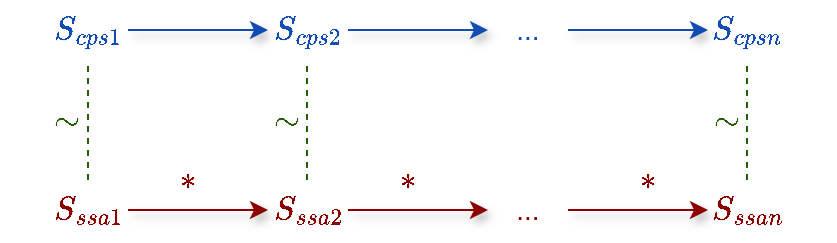 <mxfile version="21.5.2" type="github">
  <diagram name="第 1 页" id="ue9a35BSr0YPDDQFmYLG">
    <mxGraphModel dx="1052" dy="642" grid="1" gridSize="10" guides="1" tooltips="1" connect="1" arrows="1" fold="1" page="1" pageScale="1" pageWidth="827" pageHeight="1169" math="1" shadow="0">
      <root>
        <mxCell id="0" />
        <mxCell id="1" parent="0" />
        <mxCell id="DjB0LLJIEOoe7MBfoNfe-7" value="" style="edgeStyle=orthogonalEdgeStyle;rounded=0;orthogonalLoop=1;jettySize=auto;html=1;strokeColor=#124DB3;shadow=1;" parent="1" source="DjB0LLJIEOoe7MBfoNfe-1" target="DjB0LLJIEOoe7MBfoNfe-6" edge="1">
          <mxGeometry relative="1" as="geometry" />
        </mxCell>
        <mxCell id="DjB0LLJIEOoe7MBfoNfe-1" value="$$S_{cps1}$$" style="text;html=1;strokeColor=none;fillColor=none;align=center;verticalAlign=middle;whiteSpace=wrap;rounded=0;fontSize=14;fontColor=#124DB3;" parent="1" vertex="1">
          <mxGeometry x="180" y="140" width="40" height="30" as="geometry" />
        </mxCell>
        <mxCell id="DjB0LLJIEOoe7MBfoNfe-9" value="" style="edgeStyle=orthogonalEdgeStyle;rounded=0;orthogonalLoop=1;jettySize=auto;html=1;fontColor=#8C0000;strokeColor=#8C0000;shadow=1;" parent="1" source="DjB0LLJIEOoe7MBfoNfe-2" target="DjB0LLJIEOoe7MBfoNfe-8" edge="1">
          <mxGeometry relative="1" as="geometry" />
        </mxCell>
        <mxCell id="DjB0LLJIEOoe7MBfoNfe-2" value="$$S_{ssa1}$$" style="text;html=1;strokeColor=none;fillColor=none;align=center;verticalAlign=middle;whiteSpace=wrap;rounded=0;fontSize=14;fontColor=#8C0000;" parent="1" vertex="1">
          <mxGeometry x="180" y="230" width="40" height="30" as="geometry" />
        </mxCell>
        <mxCell id="DjB0LLJIEOoe7MBfoNfe-4" value="" style="endArrow=none;html=1;rounded=0;dashed=1;strokeColor=#275E08;" parent="1" source="DjB0LLJIEOoe7MBfoNfe-2" target="DjB0LLJIEOoe7MBfoNfe-1" edge="1">
          <mxGeometry width="50" height="50" relative="1" as="geometry">
            <mxPoint x="390" y="360" as="sourcePoint" />
            <mxPoint x="440" y="310" as="targetPoint" />
          </mxGeometry>
        </mxCell>
        <mxCell id="DjB0LLJIEOoe7MBfoNfe-5" value="$$\sim$$" style="text;html=1;strokeColor=none;fillColor=none;align=center;verticalAlign=middle;whiteSpace=wrap;rounded=0;fontSize=14;fontStyle=1;fontColor=#275E08;" parent="1" vertex="1">
          <mxGeometry x="170" y="190" width="40" height="20" as="geometry" />
        </mxCell>
        <mxCell id="DjB0LLJIEOoe7MBfoNfe-14" value="" style="edgeStyle=orthogonalEdgeStyle;rounded=0;orthogonalLoop=1;jettySize=auto;html=1;strokeColor=#124DB3;shadow=1;" parent="1" source="DjB0LLJIEOoe7MBfoNfe-6" target="DjB0LLJIEOoe7MBfoNfe-13" edge="1">
          <mxGeometry relative="1" as="geometry" />
        </mxCell>
        <mxCell id="DjB0LLJIEOoe7MBfoNfe-6" value="$$S_{cps2}$$" style="text;html=1;strokeColor=none;fillColor=none;align=center;verticalAlign=middle;whiteSpace=wrap;rounded=0;fontSize=14;fontColor=#124DB3;" parent="1" vertex="1">
          <mxGeometry x="290" y="140" width="40" height="30" as="geometry" />
        </mxCell>
        <mxCell id="DjB0LLJIEOoe7MBfoNfe-18" value="" style="edgeStyle=orthogonalEdgeStyle;rounded=0;orthogonalLoop=1;jettySize=auto;html=1;fontColor=#8C0000;strokeColor=#8C0000;shadow=1;" parent="1" source="DjB0LLJIEOoe7MBfoNfe-8" target="DjB0LLJIEOoe7MBfoNfe-17" edge="1">
          <mxGeometry relative="1" as="geometry" />
        </mxCell>
        <mxCell id="DjB0LLJIEOoe7MBfoNfe-8" value="$$S_{ssa2}$$" style="text;html=1;strokeColor=none;fillColor=none;align=center;verticalAlign=middle;whiteSpace=wrap;rounded=0;fontSize=14;fontColor=#8C0000;" parent="1" vertex="1">
          <mxGeometry x="290" y="230" width="40" height="30" as="geometry" />
        </mxCell>
        <mxCell id="DjB0LLJIEOoe7MBfoNfe-10" value="" style="endArrow=none;html=1;rounded=0;dashed=1;strokeColor=#275E08;" parent="1" edge="1">
          <mxGeometry width="50" height="50" relative="1" as="geometry">
            <mxPoint x="309.5" y="230" as="sourcePoint" />
            <mxPoint x="309.5" y="170" as="targetPoint" />
          </mxGeometry>
        </mxCell>
        <mxCell id="DjB0LLJIEOoe7MBfoNfe-11" value="$$\sim$$" style="text;html=1;strokeColor=none;fillColor=none;align=center;verticalAlign=middle;whiteSpace=wrap;rounded=0;fontSize=14;fontStyle=1;fontColor=#275E08;" parent="1" vertex="1">
          <mxGeometry x="280" y="190" width="40" height="20" as="geometry" />
        </mxCell>
        <mxCell id="DjB0LLJIEOoe7MBfoNfe-12" value="$$*$$" style="text;html=1;strokeColor=none;fillColor=none;align=center;verticalAlign=middle;whiteSpace=wrap;rounded=0;fontSize=14;fontColor=#8C0000;" parent="1" vertex="1">
          <mxGeometry x="230" y="220" width="40" height="20" as="geometry" />
        </mxCell>
        <mxCell id="DjB0LLJIEOoe7MBfoNfe-16" value="" style="edgeStyle=orthogonalEdgeStyle;rounded=0;orthogonalLoop=1;jettySize=auto;html=1;strokeColor=#124DB3;shadow=1;" parent="1" source="DjB0LLJIEOoe7MBfoNfe-13" target="DjB0LLJIEOoe7MBfoNfe-15" edge="1">
          <mxGeometry relative="1" as="geometry" />
        </mxCell>
        <mxCell id="DjB0LLJIEOoe7MBfoNfe-13" value="..." style="text;html=1;strokeColor=none;fillColor=none;align=center;verticalAlign=middle;whiteSpace=wrap;rounded=0;fontSize=14;fontColor=#124DB3;" parent="1" vertex="1">
          <mxGeometry x="400" y="140" width="40" height="30" as="geometry" />
        </mxCell>
        <mxCell id="DjB0LLJIEOoe7MBfoNfe-15" value="$$S_{cpsn}$$" style="text;html=1;strokeColor=none;fillColor=none;align=center;verticalAlign=middle;whiteSpace=wrap;rounded=0;fontSize=14;fontColor=#124DB3;" parent="1" vertex="1">
          <mxGeometry x="510" y="140" width="40" height="30" as="geometry" />
        </mxCell>
        <mxCell id="DjB0LLJIEOoe7MBfoNfe-20" value="" style="edgeStyle=orthogonalEdgeStyle;rounded=0;orthogonalLoop=1;jettySize=auto;html=1;fontColor=#8C0000;strokeColor=#8C0000;shadow=1;" parent="1" source="DjB0LLJIEOoe7MBfoNfe-17" target="DjB0LLJIEOoe7MBfoNfe-19" edge="1">
          <mxGeometry relative="1" as="geometry" />
        </mxCell>
        <mxCell id="DjB0LLJIEOoe7MBfoNfe-17" value="..." style="text;html=1;strokeColor=none;fillColor=none;align=center;verticalAlign=middle;whiteSpace=wrap;rounded=0;fontSize=14;fontColor=#8C0000;" parent="1" vertex="1">
          <mxGeometry x="400" y="230" width="40" height="30" as="geometry" />
        </mxCell>
        <mxCell id="DjB0LLJIEOoe7MBfoNfe-19" value="$$S_{ssan}$$" style="text;html=1;strokeColor=none;fillColor=none;align=center;verticalAlign=middle;whiteSpace=wrap;rounded=0;fontSize=14;fontColor=#8C0000;" parent="1" vertex="1">
          <mxGeometry x="510" y="230" width="40" height="30" as="geometry" />
        </mxCell>
        <mxCell id="DjB0LLJIEOoe7MBfoNfe-21" value="" style="endArrow=none;html=1;rounded=0;dashed=1;strokeColor=#275E08;" parent="1" edge="1">
          <mxGeometry width="50" height="50" relative="1" as="geometry">
            <mxPoint x="529.5" y="230" as="sourcePoint" />
            <mxPoint x="529.5" y="170" as="targetPoint" />
          </mxGeometry>
        </mxCell>
        <mxCell id="DjB0LLJIEOoe7MBfoNfe-22" value="$$\sim$$" style="text;html=1;strokeColor=none;fillColor=none;align=center;verticalAlign=middle;whiteSpace=wrap;rounded=0;fontSize=14;fontStyle=1;fontColor=#275E08;" parent="1" vertex="1">
          <mxGeometry x="500" y="190" width="40" height="20" as="geometry" />
        </mxCell>
        <mxCell id="DjB0LLJIEOoe7MBfoNfe-24" value="$$*$$" style="text;html=1;strokeColor=none;fillColor=none;align=center;verticalAlign=middle;whiteSpace=wrap;rounded=0;fontSize=14;fontColor=#8C0000;" parent="1" vertex="1">
          <mxGeometry x="340" y="220" width="40" height="20" as="geometry" />
        </mxCell>
        <mxCell id="DjB0LLJIEOoe7MBfoNfe-25" value="$$*$$" style="text;html=1;strokeColor=none;fillColor=none;align=center;verticalAlign=middle;whiteSpace=wrap;rounded=0;fontSize=14;fontColor=#8C0000;" parent="1" vertex="1">
          <mxGeometry x="460" y="220" width="40" height="20" as="geometry" />
        </mxCell>
      </root>
    </mxGraphModel>
  </diagram>
</mxfile>
